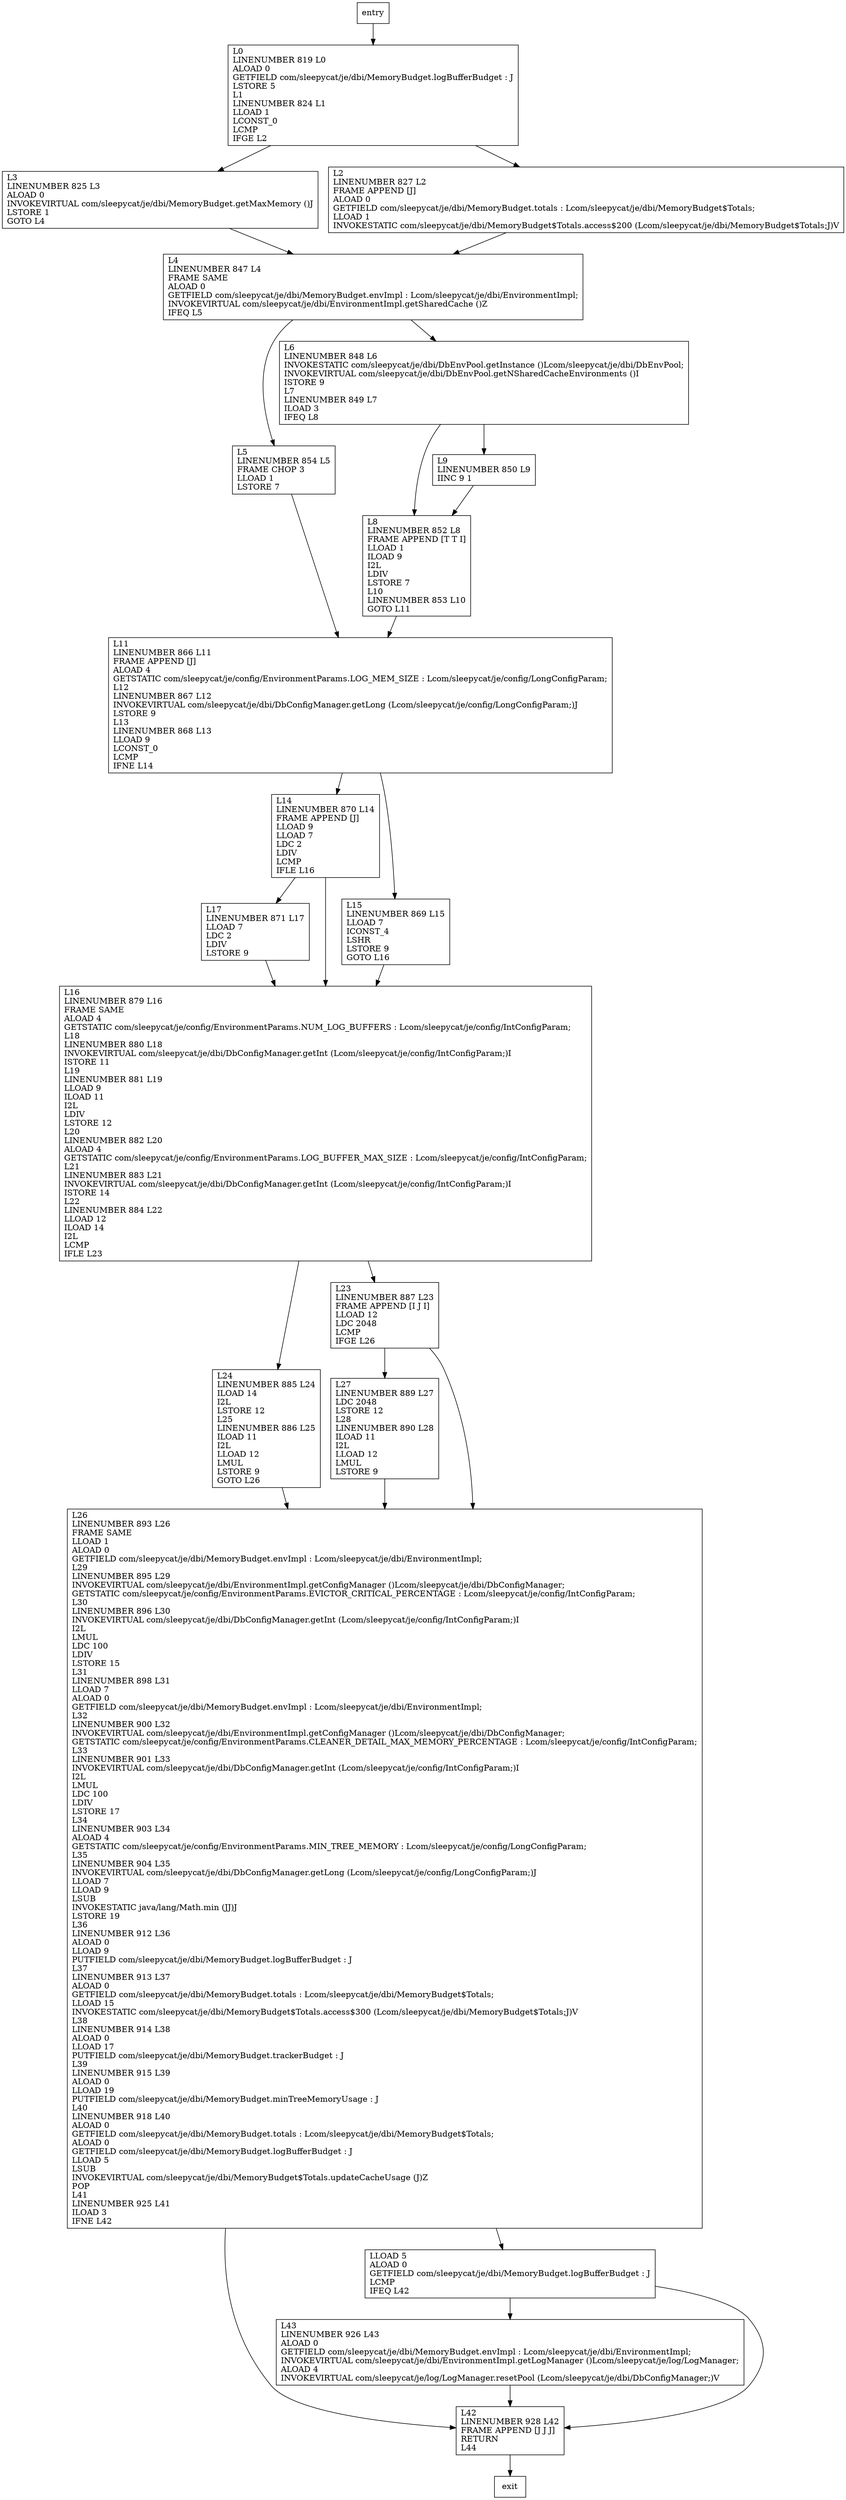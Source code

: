 digraph reset {
node [shape=record];
1084556438 [label="L14\lLINENUMBER 870 L14\lFRAME APPEND [J]\lLLOAD 9\lLLOAD 7\lLDC 2\lLDIV\lLCMP\lIFLE L16\l"];
1954046703 [label="L11\lLINENUMBER 866 L11\lFRAME APPEND [J]\lALOAD 4\lGETSTATIC com/sleepycat/je/config/EnvironmentParams.LOG_MEM_SIZE : Lcom/sleepycat/je/config/LongConfigParam;\lL12\lLINENUMBER 867 L12\lINVOKEVIRTUAL com/sleepycat/je/dbi/DbConfigManager.getLong (Lcom/sleepycat/je/config/LongConfigParam;)J\lLSTORE 9\lL13\lLINENUMBER 868 L13\lLLOAD 9\lLCONST_0\lLCMP\lIFNE L14\l"];
1103443937 [label="L17\lLINENUMBER 871 L17\lLLOAD 7\lLDC 2\lLDIV\lLSTORE 9\l"];
699140859 [label="L24\lLINENUMBER 885 L24\lILOAD 14\lI2L\lLSTORE 12\lL25\lLINENUMBER 886 L25\lILOAD 11\lI2L\lLLOAD 12\lLMUL\lLSTORE 9\lGOTO L26\l"];
564308327 [label="L5\lLINENUMBER 854 L5\lFRAME CHOP 3\lLLOAD 1\lLSTORE 7\l"];
550995149 [label="L27\lLINENUMBER 889 L27\lLDC 2048\lLSTORE 12\lL28\lLINENUMBER 890 L28\lILOAD 11\lI2L\lLLOAD 12\lLMUL\lLSTORE 9\l"];
154716300 [label="L6\lLINENUMBER 848 L6\lINVOKESTATIC com/sleepycat/je/dbi/DbEnvPool.getInstance ()Lcom/sleepycat/je/dbi/DbEnvPool;\lINVOKEVIRTUAL com/sleepycat/je/dbi/DbEnvPool.getNSharedCacheEnvironments ()I\lISTORE 9\lL7\lLINENUMBER 849 L7\lILOAD 3\lIFEQ L8\l"];
1990020295 [label="L16\lLINENUMBER 879 L16\lFRAME SAME\lALOAD 4\lGETSTATIC com/sleepycat/je/config/EnvironmentParams.NUM_LOG_BUFFERS : Lcom/sleepycat/je/config/IntConfigParam;\lL18\lLINENUMBER 880 L18\lINVOKEVIRTUAL com/sleepycat/je/dbi/DbConfigManager.getInt (Lcom/sleepycat/je/config/IntConfigParam;)I\lISTORE 11\lL19\lLINENUMBER 881 L19\lLLOAD 9\lILOAD 11\lI2L\lLDIV\lLSTORE 12\lL20\lLINENUMBER 882 L20\lALOAD 4\lGETSTATIC com/sleepycat/je/config/EnvironmentParams.LOG_BUFFER_MAX_SIZE : Lcom/sleepycat/je/config/IntConfigParam;\lL21\lLINENUMBER 883 L21\lINVOKEVIRTUAL com/sleepycat/je/dbi/DbConfigManager.getInt (Lcom/sleepycat/je/config/IntConfigParam;)I\lISTORE 14\lL22\lLINENUMBER 884 L22\lLLOAD 12\lILOAD 14\lI2L\lLCMP\lIFLE L23\l"];
272476627 [label="L15\lLINENUMBER 869 L15\lLLOAD 7\lICONST_4\lLSHR\lLSTORE 9\lGOTO L16\l"];
1478565164 [label="L8\lLINENUMBER 852 L8\lFRAME APPEND [T T I]\lLLOAD 1\lILOAD 9\lI2L\lLDIV\lLSTORE 7\lL10\lLINENUMBER 853 L10\lGOTO L11\l"];
1233900197 [label="L43\lLINENUMBER 926 L43\lALOAD 0\lGETFIELD com/sleepycat/je/dbi/MemoryBudget.envImpl : Lcom/sleepycat/je/dbi/EnvironmentImpl;\lINVOKEVIRTUAL com/sleepycat/je/dbi/EnvironmentImpl.getLogManager ()Lcom/sleepycat/je/log/LogManager;\lALOAD 4\lINVOKEVIRTUAL com/sleepycat/je/log/LogManager.resetPool (Lcom/sleepycat/je/dbi/DbConfigManager;)V\l"];
125607604 [label="L4\lLINENUMBER 847 L4\lFRAME SAME\lALOAD 0\lGETFIELD com/sleepycat/je/dbi/MemoryBudget.envImpl : Lcom/sleepycat/je/dbi/EnvironmentImpl;\lINVOKEVIRTUAL com/sleepycat/je/dbi/EnvironmentImpl.getSharedCache ()Z\lIFEQ L5\l"];
994812322 [label="L9\lLINENUMBER 850 L9\lIINC 9 1\l"];
430322318 [label="L3\lLINENUMBER 825 L3\lALOAD 0\lINVOKEVIRTUAL com/sleepycat/je/dbi/MemoryBudget.getMaxMemory ()J\lLSTORE 1\lGOTO L4\l"];
652993077 [label="L2\lLINENUMBER 827 L2\lFRAME APPEND [J]\lALOAD 0\lGETFIELD com/sleepycat/je/dbi/MemoryBudget.totals : Lcom/sleepycat/je/dbi/MemoryBudget$Totals;\lLLOAD 1\lINVOKESTATIC com/sleepycat/je/dbi/MemoryBudget$Totals.access$200 (Lcom/sleepycat/je/dbi/MemoryBudget$Totals;J)V\l"];
1220921355 [label="L26\lLINENUMBER 893 L26\lFRAME SAME\lLLOAD 1\lALOAD 0\lGETFIELD com/sleepycat/je/dbi/MemoryBudget.envImpl : Lcom/sleepycat/je/dbi/EnvironmentImpl;\lL29\lLINENUMBER 895 L29\lINVOKEVIRTUAL com/sleepycat/je/dbi/EnvironmentImpl.getConfigManager ()Lcom/sleepycat/je/dbi/DbConfigManager;\lGETSTATIC com/sleepycat/je/config/EnvironmentParams.EVICTOR_CRITICAL_PERCENTAGE : Lcom/sleepycat/je/config/IntConfigParam;\lL30\lLINENUMBER 896 L30\lINVOKEVIRTUAL com/sleepycat/je/dbi/DbConfigManager.getInt (Lcom/sleepycat/je/config/IntConfigParam;)I\lI2L\lLMUL\lLDC 100\lLDIV\lLSTORE 15\lL31\lLINENUMBER 898 L31\lLLOAD 7\lALOAD 0\lGETFIELD com/sleepycat/je/dbi/MemoryBudget.envImpl : Lcom/sleepycat/je/dbi/EnvironmentImpl;\lL32\lLINENUMBER 900 L32\lINVOKEVIRTUAL com/sleepycat/je/dbi/EnvironmentImpl.getConfigManager ()Lcom/sleepycat/je/dbi/DbConfigManager;\lGETSTATIC com/sleepycat/je/config/EnvironmentParams.CLEANER_DETAIL_MAX_MEMORY_PERCENTAGE : Lcom/sleepycat/je/config/IntConfigParam;\lL33\lLINENUMBER 901 L33\lINVOKEVIRTUAL com/sleepycat/je/dbi/DbConfigManager.getInt (Lcom/sleepycat/je/config/IntConfigParam;)I\lI2L\lLMUL\lLDC 100\lLDIV\lLSTORE 17\lL34\lLINENUMBER 903 L34\lALOAD 4\lGETSTATIC com/sleepycat/je/config/EnvironmentParams.MIN_TREE_MEMORY : Lcom/sleepycat/je/config/LongConfigParam;\lL35\lLINENUMBER 904 L35\lINVOKEVIRTUAL com/sleepycat/je/dbi/DbConfigManager.getLong (Lcom/sleepycat/je/config/LongConfigParam;)J\lLLOAD 7\lLLOAD 9\lLSUB\lINVOKESTATIC java/lang/Math.min (JJ)J\lLSTORE 19\lL36\lLINENUMBER 912 L36\lALOAD 0\lLLOAD 9\lPUTFIELD com/sleepycat/je/dbi/MemoryBudget.logBufferBudget : J\lL37\lLINENUMBER 913 L37\lALOAD 0\lGETFIELD com/sleepycat/je/dbi/MemoryBudget.totals : Lcom/sleepycat/je/dbi/MemoryBudget$Totals;\lLLOAD 15\lINVOKESTATIC com/sleepycat/je/dbi/MemoryBudget$Totals.access$300 (Lcom/sleepycat/je/dbi/MemoryBudget$Totals;J)V\lL38\lLINENUMBER 914 L38\lALOAD 0\lLLOAD 17\lPUTFIELD com/sleepycat/je/dbi/MemoryBudget.trackerBudget : J\lL39\lLINENUMBER 915 L39\lALOAD 0\lLLOAD 19\lPUTFIELD com/sleepycat/je/dbi/MemoryBudget.minTreeMemoryUsage : J\lL40\lLINENUMBER 918 L40\lALOAD 0\lGETFIELD com/sleepycat/je/dbi/MemoryBudget.totals : Lcom/sleepycat/je/dbi/MemoryBudget$Totals;\lALOAD 0\lGETFIELD com/sleepycat/je/dbi/MemoryBudget.logBufferBudget : J\lLLOAD 5\lLSUB\lINVOKEVIRTUAL com/sleepycat/je/dbi/MemoryBudget$Totals.updateCacheUsage (J)Z\lPOP\lL41\lLINENUMBER 925 L41\lILOAD 3\lIFNE L42\l"];
795394771 [label="L42\lLINENUMBER 928 L42\lFRAME APPEND [J J J]\lRETURN\lL44\l"];
1223214155 [label="L0\lLINENUMBER 819 L0\lALOAD 0\lGETFIELD com/sleepycat/je/dbi/MemoryBudget.logBufferBudget : J\lLSTORE 5\lL1\lLINENUMBER 824 L1\lLLOAD 1\lLCONST_0\lLCMP\lIFGE L2\l"];
1419926828 [label="L23\lLINENUMBER 887 L23\lFRAME APPEND [I J I]\lLLOAD 12\lLDC 2048\lLCMP\lIFGE L26\l"];
1776658942 [label="LLOAD 5\lALOAD 0\lGETFIELD com/sleepycat/je/dbi/MemoryBudget.logBufferBudget : J\lLCMP\lIFEQ L42\l"];
entry;
exit;
1084556438 -> 1103443937;
1084556438 -> 1990020295;
1954046703 -> 1084556438;
1954046703 -> 272476627;
1103443937 -> 1990020295;
699140859 -> 1220921355;
564308327 -> 1954046703;
550995149 -> 1220921355;
154716300 -> 994812322;
154716300 -> 1478565164;
1990020295 -> 699140859;
1990020295 -> 1419926828;
272476627 -> 1990020295;
1478565164 -> 1954046703;
entry -> 1223214155;
1233900197 -> 795394771;
125607604 -> 564308327;
125607604 -> 154716300;
994812322 -> 1478565164;
430322318 -> 125607604;
652993077 -> 125607604;
1220921355 -> 795394771;
1220921355 -> 1776658942;
795394771 -> exit;
1223214155 -> 430322318;
1223214155 -> 652993077;
1419926828 -> 1220921355;
1419926828 -> 550995149;
1776658942 -> 1233900197;
1776658942 -> 795394771;
}
